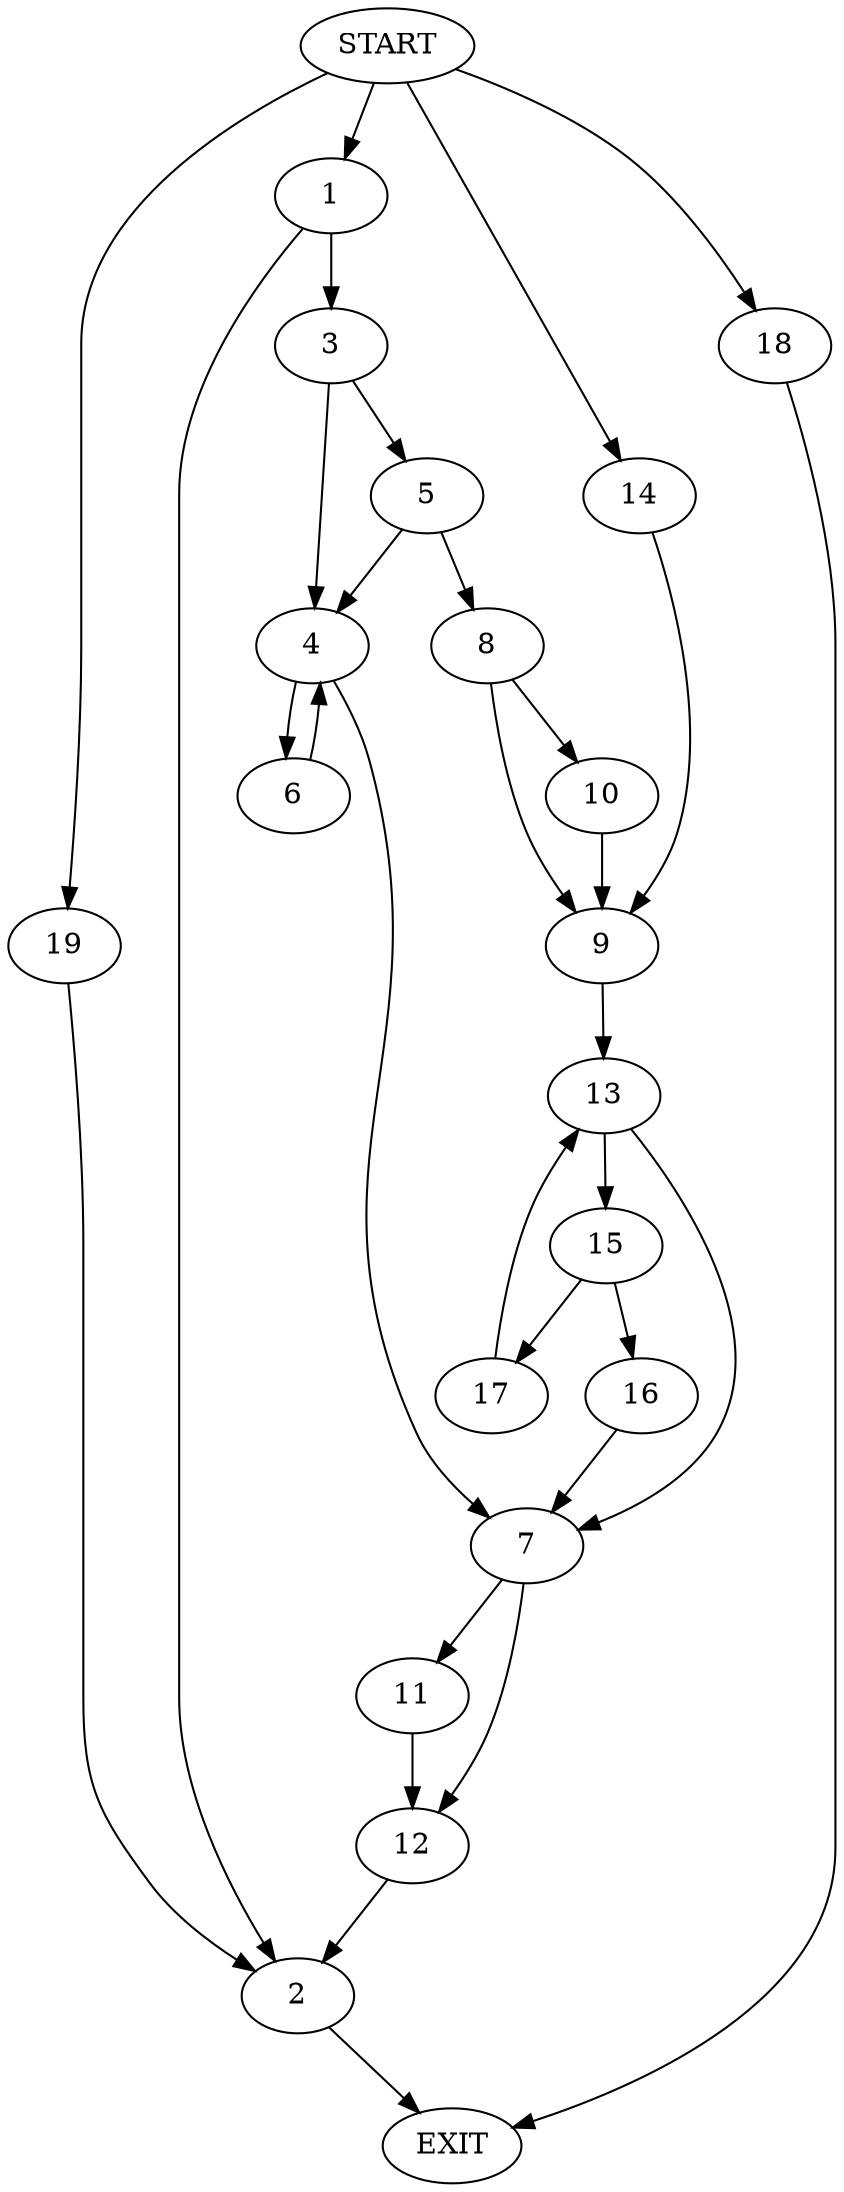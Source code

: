 digraph {
0 [label="START"]
20 [label="EXIT"]
0 -> 1
1 -> 2
1 -> 3
2 -> 20
3 -> 4
3 -> 5
4 -> 6
4 -> 7
5 -> 8
5 -> 4
8 -> 9
8 -> 10
7 -> 11
7 -> 12
6 -> 4
10 -> 9
9 -> 13
0 -> 14
14 -> 9
13 -> 15
13 -> 7
15 -> 16
15 -> 17
16 -> 7
17 -> 13
11 -> 12
12 -> 2
0 -> 18
18 -> 20
0 -> 19
19 -> 2
}

